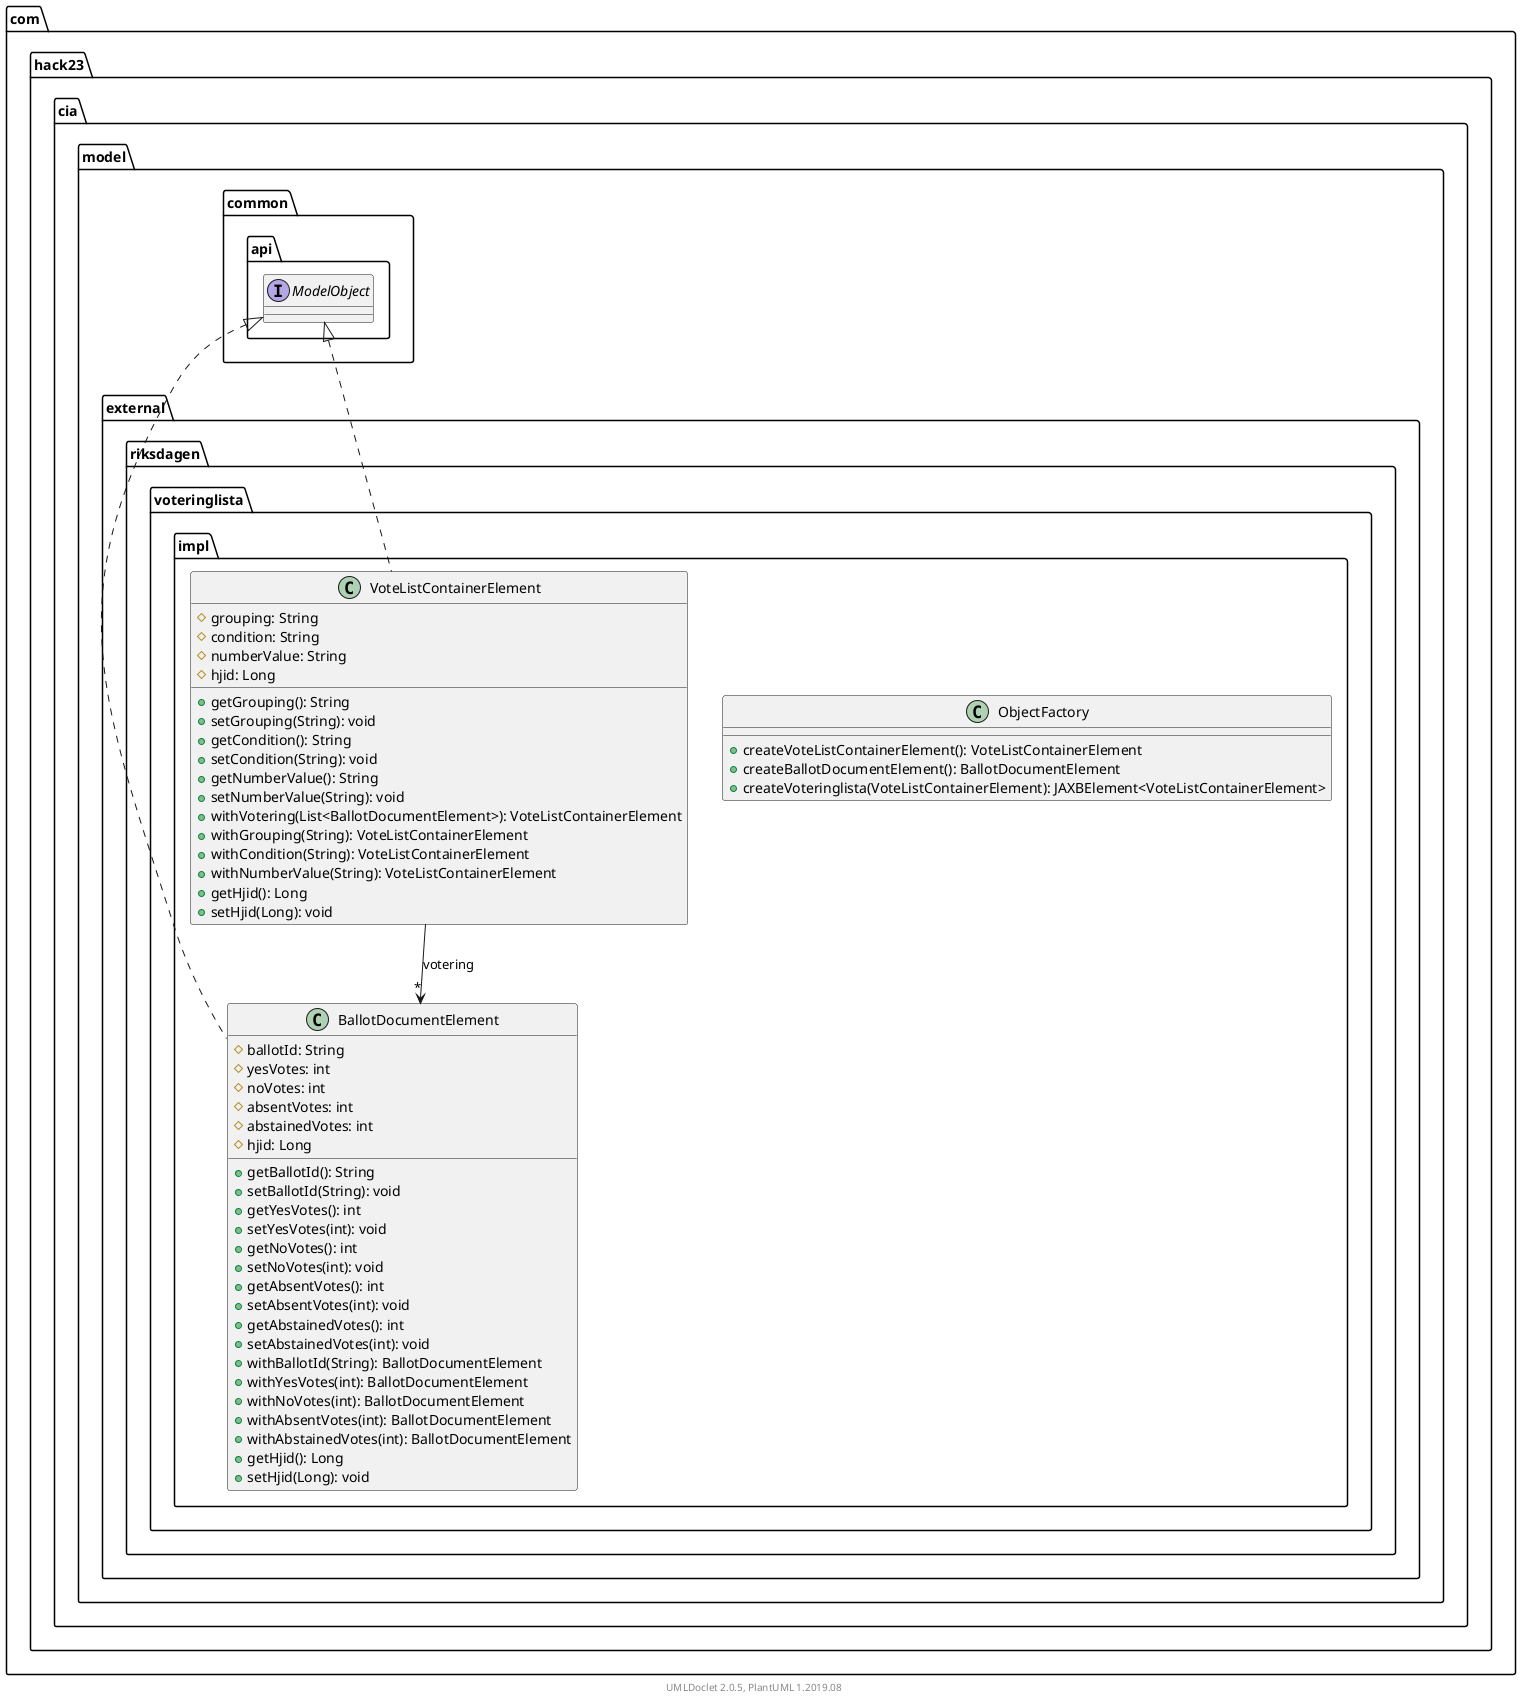 @startuml
    namespace com.hack23.cia.model.external.riksdagen.voteringlista.impl {

        class BallotDocumentElement [[BallotDocumentElement.html]] {
            #ballotId: String
            #yesVotes: int
            #noVotes: int
            #absentVotes: int
            #abstainedVotes: int
            #hjid: Long
            +getBallotId(): String
            +setBallotId(String): void
            +getYesVotes(): int
            +setYesVotes(int): void
            +getNoVotes(): int
            +setNoVotes(int): void
            +getAbsentVotes(): int
            +setAbsentVotes(int): void
            +getAbstainedVotes(): int
            +setAbstainedVotes(int): void
            +withBallotId(String): BallotDocumentElement
            +withYesVotes(int): BallotDocumentElement
            +withNoVotes(int): BallotDocumentElement
            +withAbsentVotes(int): BallotDocumentElement
            +withAbstainedVotes(int): BallotDocumentElement
            +getHjid(): Long
            +setHjid(Long): void
        }

        class ObjectFactory [[ObjectFactory.html]] {
            +createVoteListContainerElement(): VoteListContainerElement
            +createBallotDocumentElement(): BallotDocumentElement
            +createVoteringlista(VoteListContainerElement): JAXBElement<VoteListContainerElement>
        }

        class VoteListContainerElement [[VoteListContainerElement.html]] {
            #grouping: String
            #condition: String
            #numberValue: String
            #hjid: Long
            +getGrouping(): String
            +setGrouping(String): void
            +getCondition(): String
            +setCondition(String): void
            +getNumberValue(): String
            +setNumberValue(String): void
            +withVotering(List<BallotDocumentElement>): VoteListContainerElement
            +withGrouping(String): VoteListContainerElement
            +withCondition(String): VoteListContainerElement
            +withNumberValue(String): VoteListContainerElement
            +getHjid(): Long
            +setHjid(Long): void
        }

        com.hack23.cia.model.common.api.ModelObject <|.. BallotDocumentElement
        com.hack23.cia.model.common.api.ModelObject <|.. VoteListContainerElement
        VoteListContainerElement --> "*" BallotDocumentElement: votering
    }

    namespace com.hack23.cia.model.common.api {
        interface ModelObject
    }

    center footer UMLDoclet 2.0.5, PlantUML 1.2019.08
@enduml
